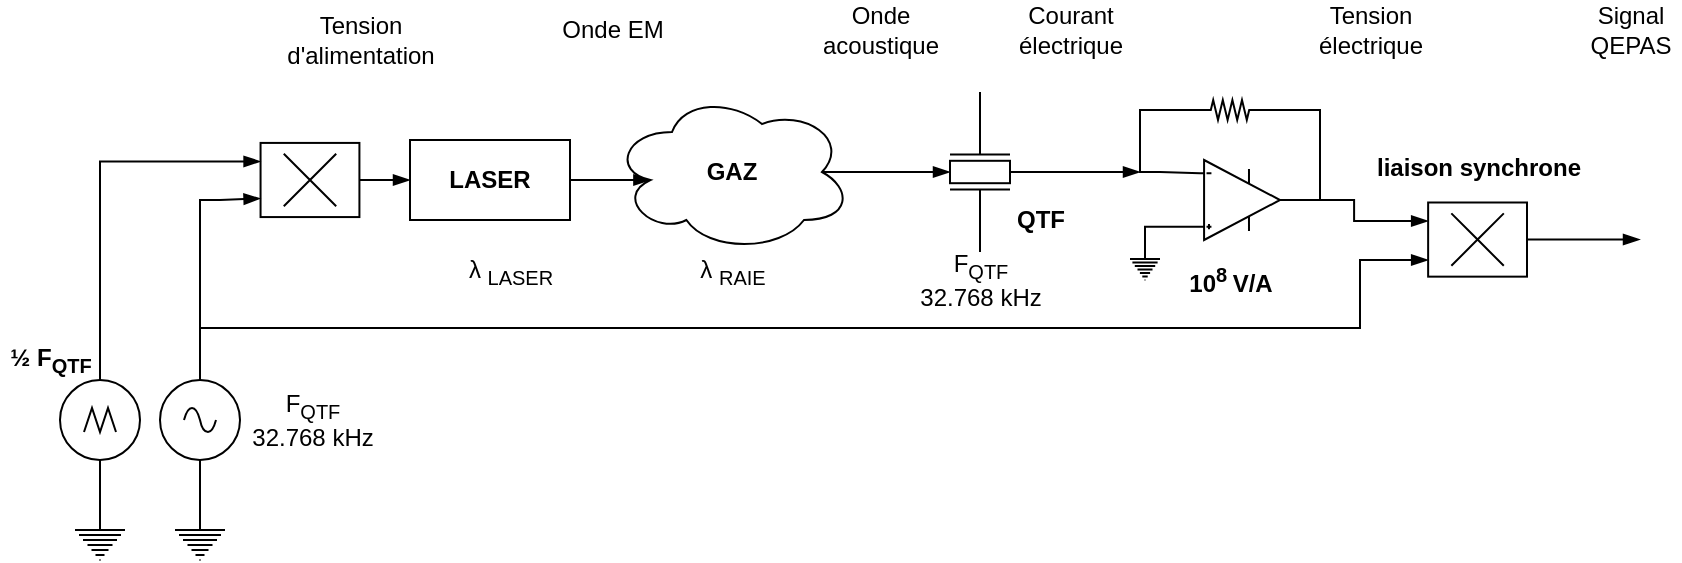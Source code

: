 <mxfile version="17.1.2" type="google"><diagram id="5kyCnc1LZSR-JIpVu85a" name="Page-1"><mxGraphModel grid="1" gridSize="10" guides="1" tooltips="1" connect="1" arrows="1" page="1" fold="1" pageScale="1" pageWidth="850" pageHeight="1100" math="0" shadow="0"><root><mxCell id="0"/><mxCell id="1" parent="0"/><mxCell id="2o_Qpn8BRwlIghuZcILo-9" style="edgeStyle=orthogonalEdgeStyle;rounded=0;orthogonalLoop=1;jettySize=auto;html=1;entryX=0.16;entryY=0.55;entryDx=0;entryDy=0;entryPerimeter=0;endArrow=blockThin;endFill=1;" edge="1" parent="1" source="2o_Qpn8BRwlIghuZcILo-2" target="2o_Qpn8BRwlIghuZcILo-7"><mxGeometry relative="1" as="geometry"/></mxCell><mxCell id="2o_Qpn8BRwlIghuZcILo-2" value="&lt;b&gt;LASER&lt;/b&gt;" style="rounded=0;whiteSpace=wrap;html=1;" vertex="1" parent="1"><mxGeometry x="135" y="100" width="80" height="40" as="geometry"/></mxCell><mxCell id="2o_Qpn8BRwlIghuZcILo-4" value="" style="pointerEvents=1;verticalLabelPosition=bottom;shadow=0;dashed=0;align=center;html=1;verticalAlign=top;shape=mxgraph.electrical.signal_sources.protective_earth;rotation=0;" vertex="1" parent="1"><mxGeometry x="17.5" y="290" width="25" height="20" as="geometry"/></mxCell><mxCell id="2o_Qpn8BRwlIghuZcILo-16" style="edgeStyle=orthogonalEdgeStyle;rounded=0;orthogonalLoop=1;jettySize=auto;html=1;exitX=0.875;exitY=0.5;exitDx=0;exitDy=0;exitPerimeter=0;endArrow=blockThin;endFill=1;" edge="1" parent="1" source="2o_Qpn8BRwlIghuZcILo-7" target="2o_Qpn8BRwlIghuZcILo-13"><mxGeometry relative="1" as="geometry"/></mxCell><mxCell id="2o_Qpn8BRwlIghuZcILo-7" value="&lt;b&gt;GAZ&lt;/b&gt;" style="ellipse;shape=cloud;whiteSpace=wrap;html=1;" vertex="1" parent="1"><mxGeometry x="236" y="76" width="120" height="80" as="geometry"/></mxCell><mxCell id="2o_Qpn8BRwlIghuZcILo-8" value="&lt;div align=&quot;center&quot;&gt;Tension&lt;/div&gt;&lt;div align=&quot;center&quot;&gt;d'alimentation&lt;/div&gt;" style="text;html=1;align=center;verticalAlign=middle;resizable=0;points=[];autosize=1;strokeColor=none;fillColor=none;" vertex="1" parent="1"><mxGeometry x="65" y="35" width="90" height="30" as="geometry"/></mxCell><mxCell id="2o_Qpn8BRwlIghuZcILo-10" value="&lt;span&gt;λ &lt;sub&gt;LASER&lt;/sub&gt;&lt;/span&gt;" style="text;html=1;align=center;verticalAlign=middle;resizable=0;points=[];autosize=1;strokeColor=none;fillColor=none;" vertex="1" parent="1"><mxGeometry x="155" y="156" width="60" height="20" as="geometry"/></mxCell><mxCell id="2o_Qpn8BRwlIghuZcILo-11" value="&lt;span&gt;λ &lt;sub&gt;RAIE&lt;/sub&gt;&lt;/span&gt;" style="text;html=1;align=center;verticalAlign=middle;resizable=0;points=[];autosize=1;strokeColor=none;fillColor=none;" vertex="1" parent="1"><mxGeometry x="271" y="156" width="50" height="20" as="geometry"/></mxCell><mxCell id="2o_Qpn8BRwlIghuZcILo-12" value="Onde EM" style="text;html=1;align=center;verticalAlign=middle;resizable=0;points=[];autosize=1;strokeColor=none;fillColor=none;" vertex="1" parent="1"><mxGeometry x="201" y="35" width="70" height="20" as="geometry"/></mxCell><mxCell id="2o_Qpn8BRwlIghuZcILo-26" style="edgeStyle=orthogonalEdgeStyle;rounded=0;orthogonalLoop=1;jettySize=auto;html=1;endArrow=blockThin;endFill=1;" edge="1" parent="1" source="2o_Qpn8BRwlIghuZcILo-13"><mxGeometry relative="1" as="geometry"><mxPoint x="500" y="116" as="targetPoint"/></mxGeometry></mxCell><mxCell id="2o_Qpn8BRwlIghuZcILo-13" value="" style="pointerEvents=1;verticalLabelPosition=bottom;shadow=0;dashed=0;align=center;html=1;verticalAlign=top;shape=mxgraph.electrical.miscellaneous.crystal_1;rotation=90;" vertex="1" parent="1"><mxGeometry x="380" y="101" width="80" height="30" as="geometry"/></mxCell><mxCell id="2o_Qpn8BRwlIghuZcILo-17" value="&lt;div&gt;Onde&lt;/div&gt;&lt;div&gt;acoustique&lt;/div&gt;" style="text;html=1;align=center;verticalAlign=middle;resizable=0;points=[];autosize=1;strokeColor=none;fillColor=none;" vertex="1" parent="1"><mxGeometry x="330" y="30" width="80" height="30" as="geometry"/></mxCell><mxCell id="2o_Qpn8BRwlIghuZcILo-25" style="edgeStyle=orthogonalEdgeStyle;rounded=0;orthogonalLoop=1;jettySize=auto;html=1;exitX=0;exitY=0.835;exitDx=0;exitDy=0;exitPerimeter=0;entryX=0.5;entryY=0;entryDx=0;entryDy=0;entryPerimeter=0;endArrow=none;endFill=0;" edge="1" parent="1" source="2o_Qpn8BRwlIghuZcILo-18" target="2o_Qpn8BRwlIghuZcILo-23"><mxGeometry relative="1" as="geometry"/></mxCell><mxCell id="2o_Qpn8BRwlIghuZcILo-35" style="edgeStyle=orthogonalEdgeStyle;rounded=0;orthogonalLoop=1;jettySize=auto;html=1;exitX=1;exitY=0.5;exitDx=0;exitDy=0;exitPerimeter=0;entryX=0;entryY=0.25;entryDx=0;entryDy=0;endArrow=blockThin;endFill=1;" edge="1" parent="1" source="2o_Qpn8BRwlIghuZcILo-18" target="2o_Qpn8BRwlIghuZcILo-32"><mxGeometry relative="1" as="geometry"/></mxCell><mxCell id="2o_Qpn8BRwlIghuZcILo-18" value="" style="verticalLabelPosition=bottom;shadow=0;dashed=0;align=center;html=1;verticalAlign=top;shape=mxgraph.electrical.abstract.operational_amp_1;" vertex="1" parent="1"><mxGeometry x="530" y="110" width="40" height="40" as="geometry"/></mxCell><mxCell id="2o_Qpn8BRwlIghuZcILo-21" style="edgeStyle=orthogonalEdgeStyle;rounded=0;orthogonalLoop=1;jettySize=auto;html=1;entryX=0;entryY=0.165;entryDx=0;entryDy=0;entryPerimeter=0;endArrow=none;endFill=0;" edge="1" parent="1" source="2o_Qpn8BRwlIghuZcILo-19" target="2o_Qpn8BRwlIghuZcILo-18"><mxGeometry relative="1" as="geometry"><Array as="points"><mxPoint x="500" y="85"/><mxPoint x="500" y="116"/><mxPoint x="510" y="116"/></Array></mxGeometry></mxCell><mxCell id="2o_Qpn8BRwlIghuZcILo-27" style="edgeStyle=orthogonalEdgeStyle;rounded=0;orthogonalLoop=1;jettySize=auto;html=1;exitX=1;exitY=0.5;exitDx=0;exitDy=0;exitPerimeter=0;entryX=1;entryY=0.5;entryDx=0;entryDy=0;entryPerimeter=0;endArrow=none;endFill=0;" edge="1" parent="1" source="2o_Qpn8BRwlIghuZcILo-19" target="2o_Qpn8BRwlIghuZcILo-18"><mxGeometry relative="1" as="geometry"/></mxCell><mxCell id="2o_Qpn8BRwlIghuZcILo-19" value="" style="pointerEvents=1;verticalLabelPosition=bottom;shadow=0;dashed=0;align=center;html=1;verticalAlign=top;shape=mxgraph.electrical.resistors.resistor_2;" vertex="1" parent="1"><mxGeometry x="530" y="80" width="30" height="10" as="geometry"/></mxCell><mxCell id="2o_Qpn8BRwlIghuZcILo-23" value="" style="pointerEvents=1;verticalLabelPosition=bottom;shadow=0;dashed=0;align=center;html=1;verticalAlign=top;shape=mxgraph.electrical.signal_sources.protective_earth;rotation=0;" vertex="1" parent="1"><mxGeometry x="495" y="156" width="15" height="14" as="geometry"/></mxCell><mxCell id="2o_Qpn8BRwlIghuZcILo-28" value="&lt;b&gt;10&lt;sup&gt;8 &lt;/sup&gt;V/A&lt;br&gt;&lt;/b&gt;" style="text;html=1;align=center;verticalAlign=middle;resizable=0;points=[];autosize=1;strokeColor=none;fillColor=none;" vertex="1" parent="1"><mxGeometry x="515" y="160" width="60" height="20" as="geometry"/></mxCell><mxCell id="2o_Qpn8BRwlIghuZcILo-29" value="&lt;b&gt;QTF&lt;/b&gt;" style="text;html=1;align=center;verticalAlign=middle;resizable=0;points=[];autosize=1;strokeColor=none;fillColor=none;" vertex="1" parent="1"><mxGeometry x="430" y="130" width="40" height="20" as="geometry"/></mxCell><mxCell id="2o_Qpn8BRwlIghuZcILo-30" value="&lt;div&gt;F&lt;sub&gt;QTF&lt;/sub&gt;&lt;/div&gt;&lt;div&gt;32.768 kHz&lt;/div&gt;" style="text;html=1;align=center;verticalAlign=middle;resizable=0;points=[];autosize=1;strokeColor=none;fillColor=none;" vertex="1" parent="1"><mxGeometry x="380" y="150" width="80" height="40" as="geometry"/></mxCell><mxCell id="2o_Qpn8BRwlIghuZcILo-34" value="" style="group" connectable="0" vertex="1" parent="1"><mxGeometry x="642.57" y="123.57" width="52.43" height="52.43" as="geometry"/></mxCell><mxCell id="2o_Qpn8BRwlIghuZcILo-31" value="" style="shape=cross;whiteSpace=wrap;html=1;size=0;rotation=45;" vertex="1" parent="2o_Qpn8BRwlIghuZcILo-34"><mxGeometry x="7.678" y="7.678" width="37.074" height="37.074" as="geometry"/></mxCell><mxCell id="2o_Qpn8BRwlIghuZcILo-32" value="" style="rounded=0;whiteSpace=wrap;html=1;fillColor=none;" vertex="1" parent="2o_Qpn8BRwlIghuZcILo-34"><mxGeometry x="1.499" y="7.678" width="49.431" height="37.074" as="geometry"/></mxCell><mxCell id="2o_Qpn8BRwlIghuZcILo-37" value="&lt;div&gt;Courant&lt;/div&gt;&lt;div&gt;électrique&lt;br&gt;&lt;/div&gt;" style="text;html=1;align=center;verticalAlign=middle;resizable=0;points=[];autosize=1;strokeColor=none;fillColor=none;" vertex="1" parent="1"><mxGeometry x="430" y="30" width="70" height="30" as="geometry"/></mxCell><mxCell id="2o_Qpn8BRwlIghuZcILo-38" value="&lt;div&gt;Tension&lt;/div&gt;&lt;div&gt;électrique&lt;/div&gt;" style="text;html=1;align=center;verticalAlign=middle;resizable=0;points=[];autosize=1;strokeColor=none;fillColor=none;" vertex="1" parent="1"><mxGeometry x="580" y="30" width="70" height="30" as="geometry"/></mxCell><mxCell id="2o_Qpn8BRwlIghuZcILo-39" style="edgeStyle=orthogonalEdgeStyle;rounded=0;orthogonalLoop=1;jettySize=auto;html=1;endArrow=blockThin;endFill=1;" edge="1" parent="1" source="2o_Qpn8BRwlIghuZcILo-32"><mxGeometry relative="1" as="geometry"><mxPoint x="750" y="149.785" as="targetPoint"/></mxGeometry></mxCell><mxCell id="2o_Qpn8BRwlIghuZcILo-40" value="&lt;div&gt;Signal&lt;/div&gt;&lt;div&gt;QEPAS&lt;br&gt;&lt;/div&gt;" style="text;html=1;align=center;verticalAlign=middle;resizable=0;points=[];autosize=1;strokeColor=none;fillColor=none;" vertex="1" parent="1"><mxGeometry x="720" y="30" width="50" height="30" as="geometry"/></mxCell><mxCell id="2o_Qpn8BRwlIghuZcILo-41" value="&lt;b&gt;liaison synchrone&lt;br&gt;&lt;/b&gt;" style="text;html=1;align=center;verticalAlign=middle;resizable=0;points=[];autosize=1;strokeColor=none;fillColor=none;" vertex="1" parent="1"><mxGeometry x="608.79" y="103.57" width="120" height="20" as="geometry"/></mxCell><mxCell id="2o_Qpn8BRwlIghuZcILo-42" value="" style="group" connectable="0" vertex="1" parent="1"><mxGeometry x="58.78" y="93.78" width="67.68" height="166.22" as="geometry"/></mxCell><mxCell id="2o_Qpn8BRwlIghuZcILo-43" value="" style="shape=cross;whiteSpace=wrap;html=1;size=0;rotation=45;" vertex="1" parent="2o_Qpn8BRwlIghuZcILo-42"><mxGeometry x="7.678" y="7.678" width="37.074" height="37.074" as="geometry"/></mxCell><mxCell id="2o_Qpn8BRwlIghuZcILo-44" value="" style="rounded=0;whiteSpace=wrap;html=1;fillColor=none;" vertex="1" parent="2o_Qpn8BRwlIghuZcILo-42"><mxGeometry x="1.499" y="7.678" width="49.431" height="37.074" as="geometry"/></mxCell><mxCell id="2o_Qpn8BRwlIghuZcILo-6" value="&lt;div&gt;F&lt;sub&gt;QTF&lt;/sub&gt;&lt;/div&gt;&lt;div&gt;32.768 kHz&lt;/div&gt;" style="text;html=1;align=center;verticalAlign=middle;resizable=0;points=[];autosize=1;strokeColor=none;fillColor=none;" vertex="1" parent="2o_Qpn8BRwlIghuZcILo-42"><mxGeometry x="-12.32" y="126.22" width="80" height="40" as="geometry"/></mxCell><mxCell id="2o_Qpn8BRwlIghuZcILo-45" style="edgeStyle=orthogonalEdgeStyle;rounded=0;orthogonalLoop=1;jettySize=auto;html=1;exitX=1;exitY=0.5;exitDx=0;exitDy=0;entryX=0;entryY=0.5;entryDx=0;entryDy=0;endArrow=blockThin;endFill=1;" edge="1" parent="1" source="2o_Qpn8BRwlIghuZcILo-44" target="2o_Qpn8BRwlIghuZcILo-2"><mxGeometry relative="1" as="geometry"/></mxCell><mxCell id="2o_Qpn8BRwlIghuZcILo-53" style="edgeStyle=orthogonalEdgeStyle;rounded=0;orthogonalLoop=1;jettySize=auto;html=1;entryX=0;entryY=0.75;entryDx=0;entryDy=0;endArrow=blockThin;endFill=1;" edge="1" parent="1" source="2o_Qpn8BRwlIghuZcILo-46" target="2o_Qpn8BRwlIghuZcILo-44"><mxGeometry relative="1" as="geometry"><Array as="points"><mxPoint x="30" y="130"/><mxPoint x="40" y="130"/></Array></mxGeometry></mxCell><mxCell id="2o_Qpn8BRwlIghuZcILo-55" style="edgeStyle=orthogonalEdgeStyle;rounded=0;orthogonalLoop=1;jettySize=auto;html=1;entryX=0.5;entryY=0;entryDx=0;entryDy=0;entryPerimeter=0;endArrow=none;endFill=0;" edge="1" parent="1" source="2o_Qpn8BRwlIghuZcILo-46" target="2o_Qpn8BRwlIghuZcILo-4"><mxGeometry relative="1" as="geometry"/></mxCell><mxCell id="2o_Qpn8BRwlIghuZcILo-60" style="edgeStyle=orthogonalEdgeStyle;rounded=0;orthogonalLoop=1;jettySize=auto;html=1;exitX=0.5;exitY=0;exitDx=0;exitDy=0;exitPerimeter=0;endArrow=blockThin;endFill=1;" edge="1" parent="1" source="2o_Qpn8BRwlIghuZcILo-46" target="2o_Qpn8BRwlIghuZcILo-32"><mxGeometry relative="1" as="geometry"><Array as="points"><mxPoint x="30" y="194"/><mxPoint x="610" y="194"/><mxPoint x="610" y="160"/></Array></mxGeometry></mxCell><mxCell id="2o_Qpn8BRwlIghuZcILo-46" value="" style="pointerEvents=1;verticalLabelPosition=bottom;shadow=0;dashed=0;align=center;html=1;verticalAlign=top;shape=mxgraph.electrical.signal_sources.source;aspect=fixed;points=[[0.5,0,0],[1,0.5,0],[0.5,1,0],[0,0.5,0]];elSignalType=ac;fillColor=none;" vertex="1" parent="1"><mxGeometry x="10" y="220" width="40" height="40" as="geometry"/></mxCell><mxCell id="2o_Qpn8BRwlIghuZcILo-52" style="edgeStyle=orthogonalEdgeStyle;rounded=0;orthogonalLoop=1;jettySize=auto;html=1;exitX=0.5;exitY=0;exitDx=0;exitDy=0;exitPerimeter=0;entryX=0;entryY=0.25;entryDx=0;entryDy=0;endArrow=blockThin;endFill=1;" edge="1" parent="1" source="2o_Qpn8BRwlIghuZcILo-47" target="2o_Qpn8BRwlIghuZcILo-44"><mxGeometry relative="1" as="geometry"/></mxCell><mxCell id="2o_Qpn8BRwlIghuZcILo-47" value="" style="pointerEvents=1;verticalLabelPosition=bottom;shadow=0;dashed=0;align=center;html=1;verticalAlign=top;shape=mxgraph.electrical.signal_sources.source;aspect=fixed;points=[[0.5,0,0],[1,0.5,0],[0.5,1,0],[0,0.5,0]];elSignalType=triangular;fillColor=none;" vertex="1" parent="1"><mxGeometry x="-40" y="220" width="40" height="40" as="geometry"/></mxCell><mxCell id="2o_Qpn8BRwlIghuZcILo-56" style="edgeStyle=orthogonalEdgeStyle;rounded=0;orthogonalLoop=1;jettySize=auto;html=1;exitX=0.5;exitY=0;exitDx=0;exitDy=0;exitPerimeter=0;entryX=0.5;entryY=1;entryDx=0;entryDy=0;entryPerimeter=0;endArrow=none;endFill=0;" edge="1" parent="1" source="2o_Qpn8BRwlIghuZcILo-54" target="2o_Qpn8BRwlIghuZcILo-47"><mxGeometry relative="1" as="geometry"/></mxCell><mxCell id="2o_Qpn8BRwlIghuZcILo-54" value="" style="pointerEvents=1;verticalLabelPosition=bottom;shadow=0;dashed=0;align=center;html=1;verticalAlign=top;shape=mxgraph.electrical.signal_sources.protective_earth;rotation=0;" vertex="1" parent="1"><mxGeometry x="-32.5" y="290" width="25" height="20" as="geometry"/></mxCell><mxCell id="2o_Qpn8BRwlIghuZcILo-58" value="&lt;b&gt;½ F&lt;sub&gt;QTF&lt;/sub&gt;&lt;/b&gt;" style="text;html=1;align=center;verticalAlign=middle;resizable=0;points=[];autosize=1;strokeColor=none;fillColor=none;" vertex="1" parent="1"><mxGeometry x="-70" y="200" width="50" height="20" as="geometry"/></mxCell></root></mxGraphModel></diagram></mxfile>